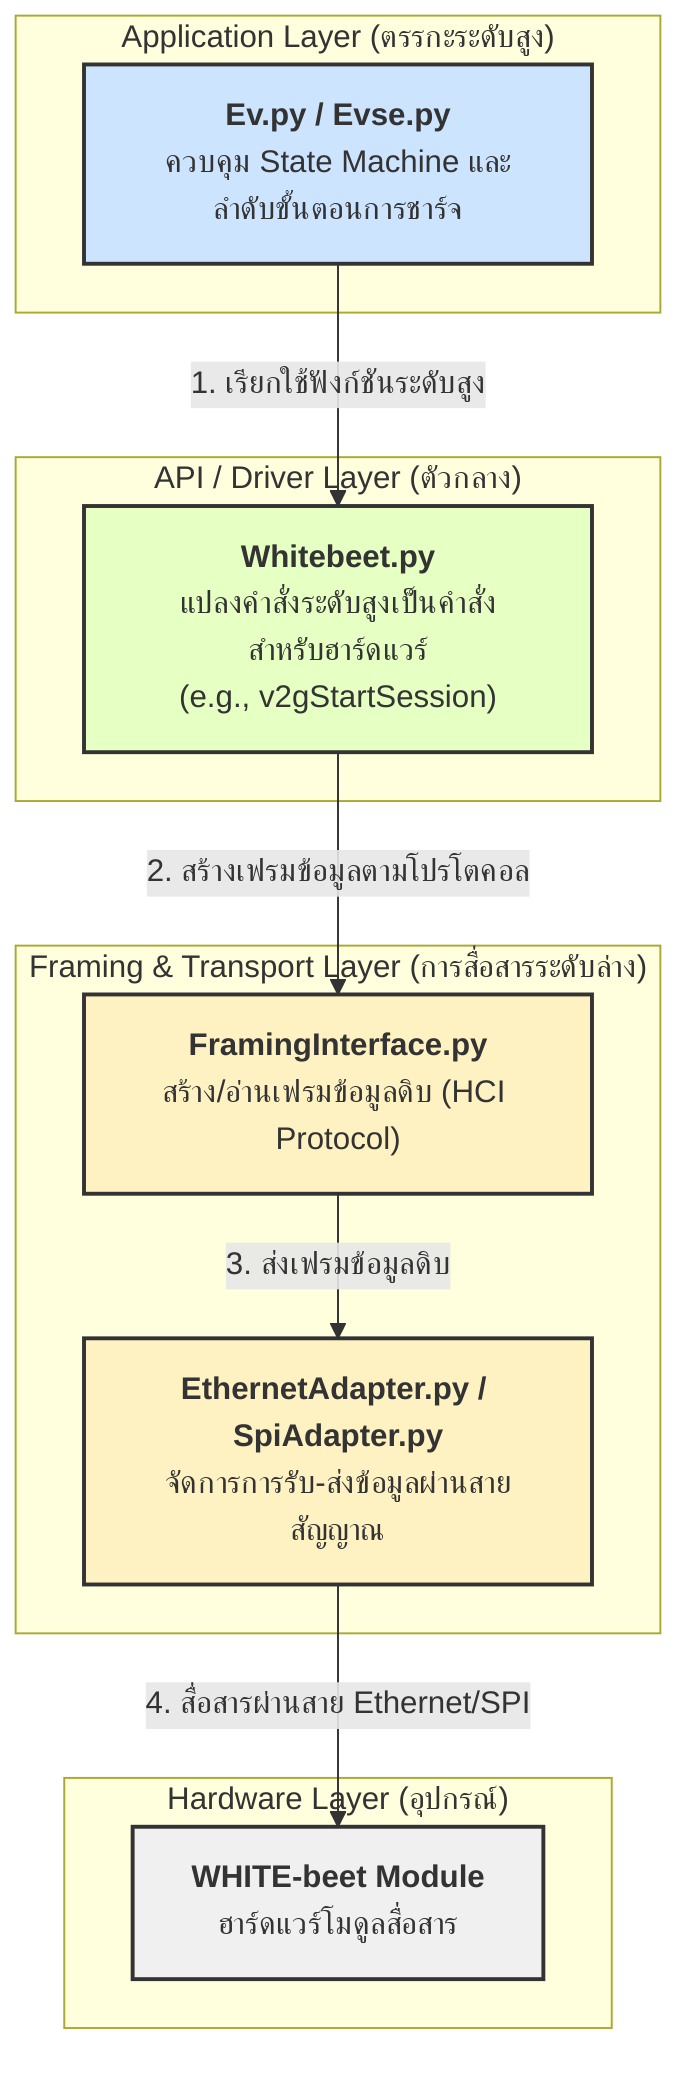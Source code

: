 graph TD
    subgraph "Application Layer (ตรรกะระดับสูง)"
        A["<b>Ev.py / Evse.py</b><br/>ควบคุม State Machine และลำดับขั้นตอนการชาร์จ"]
    end

    subgraph "API / Driver Layer (ตัวกลาง)"
        B["<b>Whitebeet.py</b><br/>แปลงคำสั่งระดับสูงเป็นคำสั่งสำหรับฮาร์ดแวร์<br/>(e.g., v2gStartSession)"]
    end

    subgraph "Framing & Transport Layer (การสื่อสารระดับล่าง)"
        C["<b>FramingInterface.py</b><br/>สร้าง/อ่านเฟรมข้อมูลดิบ (HCI Protocol)"]
        D["<b>EthernetAdapter.py / SpiAdapter.py</b><br/>จัดการการรับ-ส่งข้อมูลผ่านสายสัญญาณ"]
    end

    subgraph "Hardware Layer (อุปกรณ์)"
        E["<b>WHITE-beet Module</b><br/>ฮาร์ดแวร์โมดูลสื่อสาร"]
    end

    A -- "1. เรียกใช้ฟังก์ชันระดับสูง" --> B
    B -- "2. สร้างเฟรมข้อมูลตามโปรโตคอล" --> C
    C -- "3. ส่งเฟรมข้อมูลดิบ" --> D
    D -- "4. สื่อสารผ่านสาย Ethernet/SPI" --> E

    style A fill:#cde4ff,stroke:#333,stroke-width:2px
    style B fill:#e6ffc2,stroke:#333,stroke-width:2px
    style C fill:#fff2c2,stroke:#333,stroke-width:2px
    style D fill:#fff2c2,stroke:#333,stroke-width:2px
    style E fill:#f0f0f0,stroke:#333,stroke-width:2px